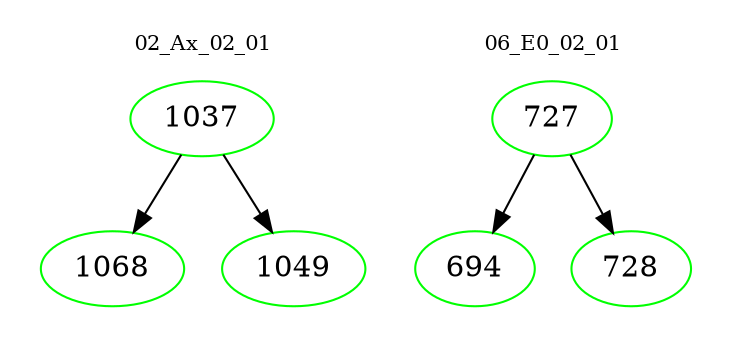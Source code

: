 digraph{
subgraph cluster_0 {
color = white
label = "02_Ax_02_01";
fontsize=10;
T0_1037 [label="1037", color="green"]
T0_1037 -> T0_1068 [color="black"]
T0_1068 [label="1068", color="green"]
T0_1037 -> T0_1049 [color="black"]
T0_1049 [label="1049", color="green"]
}
subgraph cluster_1 {
color = white
label = "06_E0_02_01";
fontsize=10;
T1_727 [label="727", color="green"]
T1_727 -> T1_694 [color="black"]
T1_694 [label="694", color="green"]
T1_727 -> T1_728 [color="black"]
T1_728 [label="728", color="green"]
}
}
